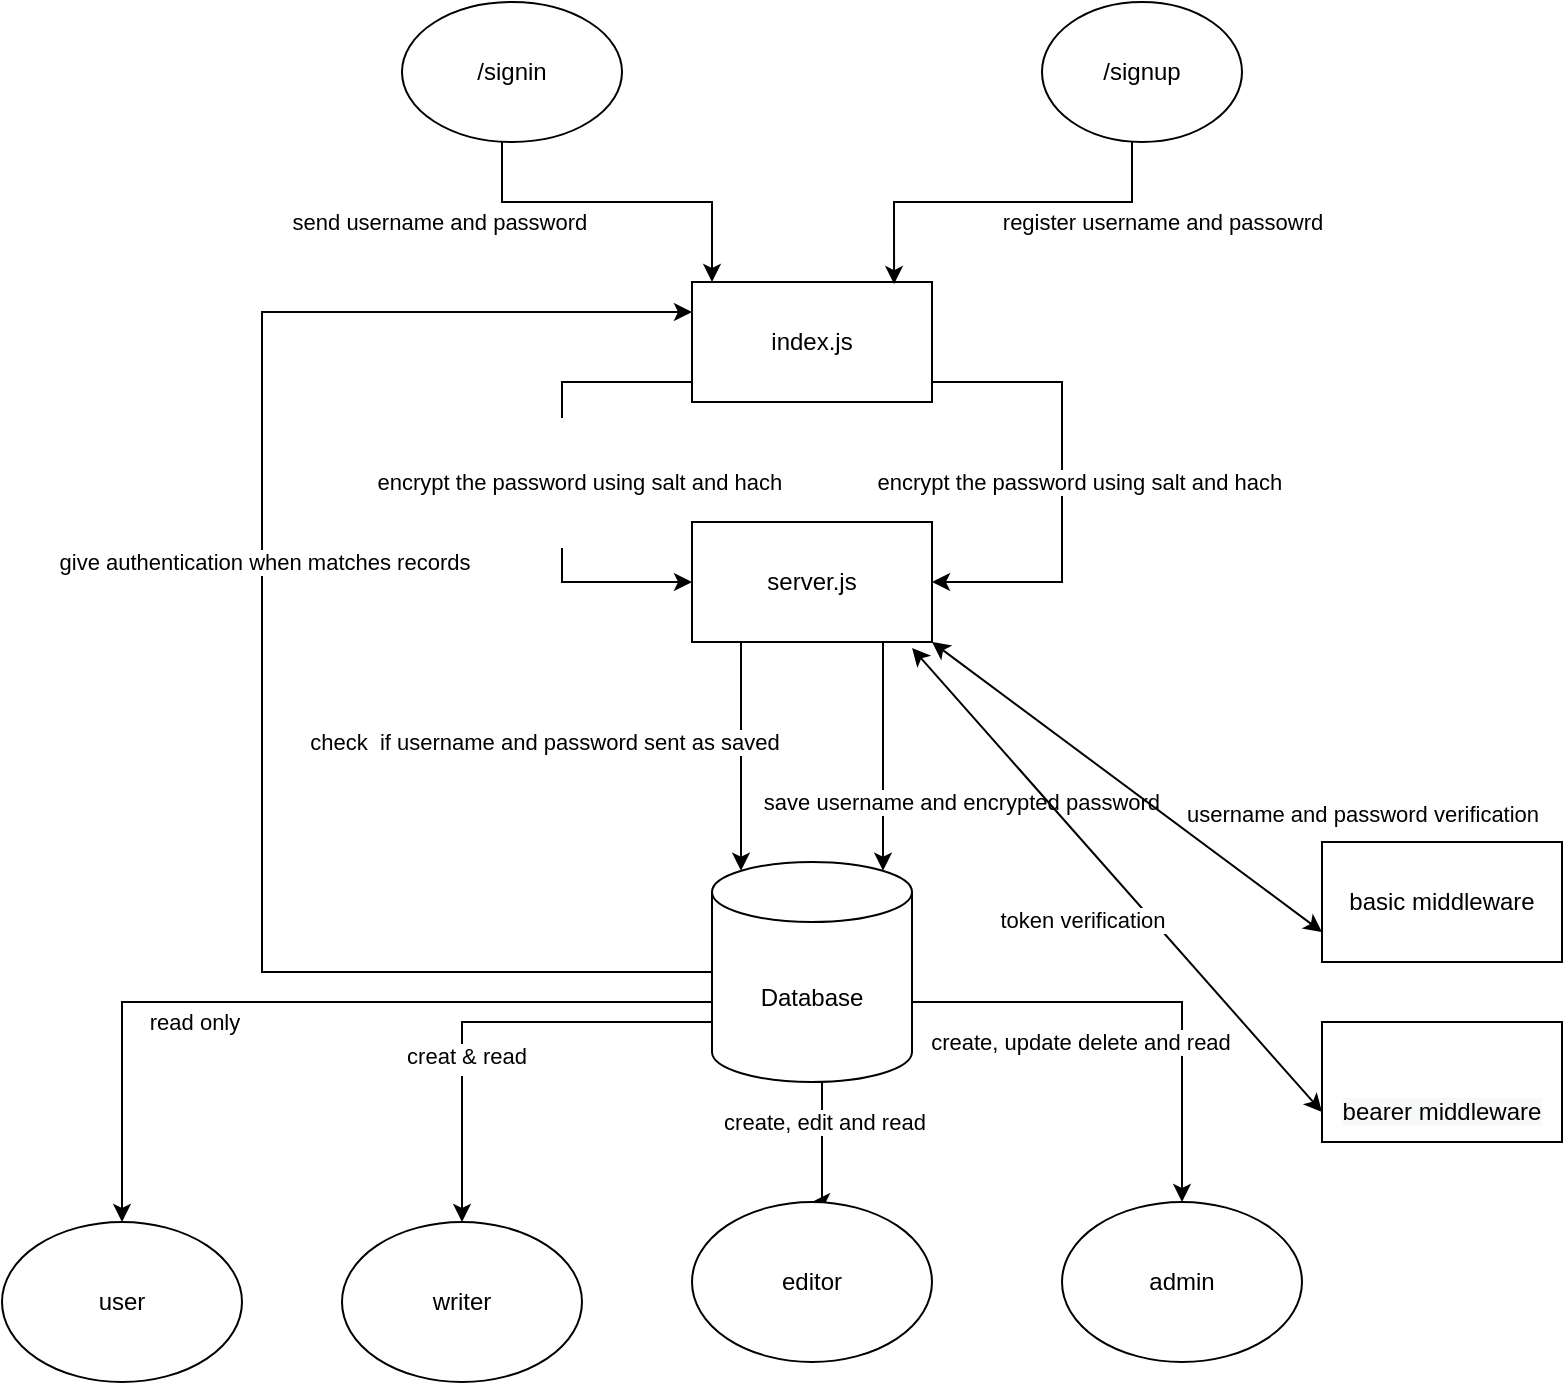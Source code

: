 <mxfile version="14.7.1" type="github">
  <diagram id="c87_UyCaCKkXGZexplx1" name="Page-1">
    <mxGraphModel dx="1422" dy="762" grid="1" gridSize="10" guides="1" tooltips="1" connect="1" arrows="1" fold="1" page="1" pageScale="1" pageWidth="850" pageHeight="1100" math="0" shadow="0">
      <root>
        <mxCell id="0" />
        <mxCell id="1" parent="0" />
        <mxCell id="35YWyhPQQzH-a1Wu1mB6-1" value="" style="edgeStyle=orthogonalEdgeStyle;rounded=0;orthogonalLoop=1;jettySize=auto;html=1;" edge="1" parent="1" source="35YWyhPQQzH-a1Wu1mB6-4" target="35YWyhPQQzH-a1Wu1mB6-9">
          <mxGeometry relative="1" as="geometry">
            <Array as="points">
              <mxPoint x="720" y="220" />
              <mxPoint x="720" y="320" />
            </Array>
          </mxGeometry>
        </mxCell>
        <mxCell id="35YWyhPQQzH-a1Wu1mB6-2" value="encrypt the password using salt and hach&amp;nbsp;" style="edgeLabel;html=1;align=center;verticalAlign=middle;resizable=0;points=[];" vertex="1" connectable="0" parent="35YWyhPQQzH-a1Wu1mB6-1">
          <mxGeometry x="-0.852" y="3" relative="1" as="geometry">
            <mxPoint x="58" y="53" as="offset" />
          </mxGeometry>
        </mxCell>
        <mxCell id="35YWyhPQQzH-a1Wu1mB6-3" value="&#xa;&#xa;&lt;span style=&quot;color: rgb(0, 0, 0); font-family: helvetica; font-size: 11px; font-style: normal; font-weight: 400; letter-spacing: normal; text-align: center; text-indent: 0px; text-transform: none; word-spacing: 0px; background-color: rgb(255, 255, 255); display: inline; float: none;&quot;&gt;encrypt the password using salt and hach&amp;nbsp;&lt;/span&gt;&#xa;&#xa;" style="edgeStyle=orthogonalEdgeStyle;rounded=0;orthogonalLoop=1;jettySize=auto;html=1;" edge="1" parent="1" source="35YWyhPQQzH-a1Wu1mB6-4" target="35YWyhPQQzH-a1Wu1mB6-9">
          <mxGeometry y="10" relative="1" as="geometry">
            <Array as="points">
              <mxPoint x="470" y="220" />
              <mxPoint x="470" y="320" />
            </Array>
            <mxPoint as="offset" />
          </mxGeometry>
        </mxCell>
        <mxCell id="35YWyhPQQzH-a1Wu1mB6-4" value="index.js" style="rounded=0;whiteSpace=wrap;html=1;" vertex="1" parent="1">
          <mxGeometry x="535" y="170" width="120" height="60" as="geometry" />
        </mxCell>
        <mxCell id="35YWyhPQQzH-a1Wu1mB6-5" value="" style="edgeStyle=orthogonalEdgeStyle;rounded=0;orthogonalLoop=1;jettySize=auto;html=1;entryX=0.855;entryY=0;entryDx=0;entryDy=4.35;entryPerimeter=0;" edge="1" parent="1" source="35YWyhPQQzH-a1Wu1mB6-9" target="35YWyhPQQzH-a1Wu1mB6-27">
          <mxGeometry relative="1" as="geometry">
            <Array as="points">
              <mxPoint x="631" y="405" />
            </Array>
          </mxGeometry>
        </mxCell>
        <mxCell id="35YWyhPQQzH-a1Wu1mB6-6" value="save username and encrypted password&amp;nbsp;" style="edgeLabel;html=1;align=center;verticalAlign=middle;resizable=0;points=[];" vertex="1" connectable="0" parent="35YWyhPQQzH-a1Wu1mB6-5">
          <mxGeometry x="0.819" y="2" relative="1" as="geometry">
            <mxPoint x="38" y="-24" as="offset" />
          </mxGeometry>
        </mxCell>
        <mxCell id="35YWyhPQQzH-a1Wu1mB6-7" value="" style="edgeStyle=orthogonalEdgeStyle;rounded=0;orthogonalLoop=1;jettySize=auto;html=1;entryX=0.145;entryY=0;entryDx=0;entryDy=4.35;entryPerimeter=0;" edge="1" parent="1" source="35YWyhPQQzH-a1Wu1mB6-9" target="35YWyhPQQzH-a1Wu1mB6-27">
          <mxGeometry relative="1" as="geometry">
            <Array as="points">
              <mxPoint x="560" y="410" />
            </Array>
          </mxGeometry>
        </mxCell>
        <mxCell id="35YWyhPQQzH-a1Wu1mB6-8" value="check&amp;nbsp; if username and password sent as saved" style="edgeLabel;html=1;align=center;verticalAlign=middle;resizable=0;points=[];" vertex="1" connectable="0" parent="35YWyhPQQzH-a1Wu1mB6-7">
          <mxGeometry x="-0.196" y="1" relative="1" as="geometry">
            <mxPoint x="-100" y="4" as="offset" />
          </mxGeometry>
        </mxCell>
        <mxCell id="35YWyhPQQzH-a1Wu1mB6-9" value="server.js" style="rounded=0;whiteSpace=wrap;html=1;" vertex="1" parent="1">
          <mxGeometry x="535" y="290" width="120" height="60" as="geometry" />
        </mxCell>
        <mxCell id="35YWyhPQQzH-a1Wu1mB6-10" style="edgeStyle=orthogonalEdgeStyle;rounded=0;orthogonalLoop=1;jettySize=auto;html=1;" edge="1" parent="1">
          <mxGeometry relative="1" as="geometry">
            <mxPoint x="440" y="90.003" as="sourcePoint" />
            <mxPoint x="545" y="170" as="targetPoint" />
            <Array as="points">
              <mxPoint x="440" y="130" />
              <mxPoint x="545" y="130" />
            </Array>
          </mxGeometry>
        </mxCell>
        <mxCell id="35YWyhPQQzH-a1Wu1mB6-11" value="send username and password&amp;nbsp;" style="edgeLabel;html=1;align=center;verticalAlign=middle;resizable=0;points=[];" vertex="1" connectable="0" parent="35YWyhPQQzH-a1Wu1mB6-10">
          <mxGeometry x="0.286" y="-2" relative="1" as="geometry">
            <mxPoint x="-109" y="8" as="offset" />
          </mxGeometry>
        </mxCell>
        <mxCell id="35YWyhPQQzH-a1Wu1mB6-12" value="/signin" style="ellipse;whiteSpace=wrap;html=1;" vertex="1" parent="1">
          <mxGeometry x="390" y="30" width="110" height="70" as="geometry" />
        </mxCell>
        <mxCell id="35YWyhPQQzH-a1Wu1mB6-13" style="edgeStyle=orthogonalEdgeStyle;rounded=0;orthogonalLoop=1;jettySize=auto;html=1;entryX=0.842;entryY=0.017;entryDx=0;entryDy=0;entryPerimeter=0;" edge="1" parent="1" source="35YWyhPQQzH-a1Wu1mB6-15" target="35YWyhPQQzH-a1Wu1mB6-4">
          <mxGeometry relative="1" as="geometry">
            <mxPoint x="640" y="160" as="targetPoint" />
            <Array as="points">
              <mxPoint x="755" y="130" />
              <mxPoint x="636" y="130" />
            </Array>
          </mxGeometry>
        </mxCell>
        <mxCell id="35YWyhPQQzH-a1Wu1mB6-14" value="register username and passowrd" style="edgeLabel;html=1;align=center;verticalAlign=middle;resizable=0;points=[];" vertex="1" connectable="0" parent="35YWyhPQQzH-a1Wu1mB6-13">
          <mxGeometry x="-0.348" y="3" relative="1" as="geometry">
            <mxPoint x="47" y="7" as="offset" />
          </mxGeometry>
        </mxCell>
        <mxCell id="35YWyhPQQzH-a1Wu1mB6-15" value="/signup" style="ellipse;whiteSpace=wrap;html=1;" vertex="1" parent="1">
          <mxGeometry x="710" y="30" width="100" height="70" as="geometry" />
        </mxCell>
        <mxCell id="35YWyhPQQzH-a1Wu1mB6-16" style="edgeStyle=orthogonalEdgeStyle;rounded=0;orthogonalLoop=1;jettySize=auto;html=1;entryX=0;entryY=0.25;entryDx=0;entryDy=0;" edge="1" parent="1" source="35YWyhPQQzH-a1Wu1mB6-27" target="35YWyhPQQzH-a1Wu1mB6-4">
          <mxGeometry relative="1" as="geometry">
            <Array as="points">
              <mxPoint x="320" y="515" />
              <mxPoint x="320" y="185" />
            </Array>
          </mxGeometry>
        </mxCell>
        <mxCell id="35YWyhPQQzH-a1Wu1mB6-17" value="give authentication when matches records" style="edgeLabel;html=1;align=center;verticalAlign=middle;resizable=0;points=[];" vertex="1" connectable="0" parent="35YWyhPQQzH-a1Wu1mB6-16">
          <mxGeometry x="0.117" y="-1" relative="1" as="geometry">
            <mxPoint as="offset" />
          </mxGeometry>
        </mxCell>
        <mxCell id="35YWyhPQQzH-a1Wu1mB6-18" style="edgeStyle=orthogonalEdgeStyle;rounded=0;orthogonalLoop=1;jettySize=auto;html=1;entryX=0.5;entryY=0;entryDx=0;entryDy=0;" edge="1" parent="1" source="35YWyhPQQzH-a1Wu1mB6-27" target="35YWyhPQQzH-a1Wu1mB6-34">
          <mxGeometry relative="1" as="geometry">
            <Array as="points">
              <mxPoint x="250" y="530" />
            </Array>
          </mxGeometry>
        </mxCell>
        <mxCell id="35YWyhPQQzH-a1Wu1mB6-19" value="read only" style="edgeLabel;html=1;align=center;verticalAlign=middle;resizable=0;points=[];" vertex="1" connectable="0" parent="35YWyhPQQzH-a1Wu1mB6-18">
          <mxGeometry x="0.175" relative="1" as="geometry">
            <mxPoint x="-21" y="10" as="offset" />
          </mxGeometry>
        </mxCell>
        <mxCell id="35YWyhPQQzH-a1Wu1mB6-20" style="edgeStyle=orthogonalEdgeStyle;rounded=0;orthogonalLoop=1;jettySize=auto;html=1;" edge="1" parent="1" source="35YWyhPQQzH-a1Wu1mB6-27" target="35YWyhPQQzH-a1Wu1mB6-35">
          <mxGeometry relative="1" as="geometry">
            <Array as="points">
              <mxPoint x="420" y="540" />
            </Array>
          </mxGeometry>
        </mxCell>
        <mxCell id="35YWyhPQQzH-a1Wu1mB6-21" value="Text" style="edgeLabel;html=1;align=center;verticalAlign=middle;resizable=0;points=[];" vertex="1" connectable="0" parent="35YWyhPQQzH-a1Wu1mB6-20">
          <mxGeometry x="0.289" relative="1" as="geometry">
            <mxPoint as="offset" />
          </mxGeometry>
        </mxCell>
        <mxCell id="35YWyhPQQzH-a1Wu1mB6-22" value="creat &amp;amp; read" style="edgeLabel;html=1;align=center;verticalAlign=middle;resizable=0;points=[];" vertex="1" connectable="0" parent="35YWyhPQQzH-a1Wu1mB6-20">
          <mxGeometry x="0.262" y="3" relative="1" as="geometry">
            <mxPoint x="-1" as="offset" />
          </mxGeometry>
        </mxCell>
        <mxCell id="35YWyhPQQzH-a1Wu1mB6-23" style="edgeStyle=orthogonalEdgeStyle;rounded=0;orthogonalLoop=1;jettySize=auto;html=1;exitX=0.5;exitY=1;exitDx=0;exitDy=0;exitPerimeter=0;entryX=0.5;entryY=0;entryDx=0;entryDy=0;" edge="1" parent="1" source="35YWyhPQQzH-a1Wu1mB6-27" target="35YWyhPQQzH-a1Wu1mB6-36">
          <mxGeometry relative="1" as="geometry">
            <Array as="points">
              <mxPoint x="600" y="570" />
              <mxPoint x="600" y="630" />
            </Array>
          </mxGeometry>
        </mxCell>
        <mxCell id="35YWyhPQQzH-a1Wu1mB6-24" value="create, edit and read" style="edgeLabel;html=1;align=center;verticalAlign=middle;resizable=0;points=[];" vertex="1" connectable="0" parent="35YWyhPQQzH-a1Wu1mB6-23">
          <mxGeometry x="-0.286" y="1" relative="1" as="geometry">
            <mxPoint as="offset" />
          </mxGeometry>
        </mxCell>
        <mxCell id="35YWyhPQQzH-a1Wu1mB6-25" style="edgeStyle=orthogonalEdgeStyle;rounded=0;orthogonalLoop=1;jettySize=auto;html=1;" edge="1" parent="1" source="35YWyhPQQzH-a1Wu1mB6-27" target="35YWyhPQQzH-a1Wu1mB6-37">
          <mxGeometry relative="1" as="geometry">
            <Array as="points">
              <mxPoint x="780" y="530" />
            </Array>
          </mxGeometry>
        </mxCell>
        <mxCell id="35YWyhPQQzH-a1Wu1mB6-26" value="create, update delete and read" style="edgeLabel;html=1;align=center;verticalAlign=middle;resizable=0;points=[];" vertex="1" connectable="0" parent="35YWyhPQQzH-a1Wu1mB6-25">
          <mxGeometry x="-0.285" y="-3" relative="1" as="geometry">
            <mxPoint y="17" as="offset" />
          </mxGeometry>
        </mxCell>
        <mxCell id="35YWyhPQQzH-a1Wu1mB6-27" value="Database" style="shape=cylinder3;whiteSpace=wrap;html=1;boundedLbl=1;backgroundOutline=1;size=15;" vertex="1" parent="1">
          <mxGeometry x="545" y="460" width="100" height="110" as="geometry" />
        </mxCell>
        <mxCell id="35YWyhPQQzH-a1Wu1mB6-28" value="basic middleware" style="rounded=0;whiteSpace=wrap;html=1;" vertex="1" parent="1">
          <mxGeometry x="850" y="450" width="120" height="60" as="geometry" />
        </mxCell>
        <mxCell id="35YWyhPQQzH-a1Wu1mB6-29" value="&lt;br&gt;&lt;br&gt;&lt;span style=&quot;color: rgb(0 , 0 , 0) ; font-family: &amp;#34;helvetica&amp;#34; ; font-size: 12px ; font-style: normal ; font-weight: 400 ; letter-spacing: normal ; text-align: center ; text-indent: 0px ; text-transform: none ; word-spacing: 0px ; background-color: rgb(248 , 249 , 250) ; display: inline ; float: none&quot;&gt;bearer middleware&lt;/span&gt;&lt;br&gt;" style="rounded=0;whiteSpace=wrap;html=1;" vertex="1" parent="1">
          <mxGeometry x="850" y="540" width="120" height="60" as="geometry" />
        </mxCell>
        <mxCell id="35YWyhPQQzH-a1Wu1mB6-30" value="" style="endArrow=classic;startArrow=classic;html=1;exitX=0;exitY=0.75;exitDx=0;exitDy=0;entryX=1;entryY=1;entryDx=0;entryDy=0;" edge="1" parent="1" source="35YWyhPQQzH-a1Wu1mB6-28" target="35YWyhPQQzH-a1Wu1mB6-9">
          <mxGeometry width="50" height="50" relative="1" as="geometry">
            <mxPoint x="570" y="300" as="sourcePoint" />
            <mxPoint x="620" y="250" as="targetPoint" />
          </mxGeometry>
        </mxCell>
        <mxCell id="35YWyhPQQzH-a1Wu1mB6-31" value="username and password verification" style="edgeLabel;html=1;align=center;verticalAlign=middle;resizable=0;points=[];" vertex="1" connectable="0" parent="35YWyhPQQzH-a1Wu1mB6-30">
          <mxGeometry x="-0.195" y="-1" relative="1" as="geometry">
            <mxPoint x="98" as="offset" />
          </mxGeometry>
        </mxCell>
        <mxCell id="35YWyhPQQzH-a1Wu1mB6-32" value="" style="endArrow=classic;startArrow=classic;html=1;exitX=0;exitY=0.75;exitDx=0;exitDy=0;entryX=0.917;entryY=1.05;entryDx=0;entryDy=0;entryPerimeter=0;" edge="1" parent="1" source="35YWyhPQQzH-a1Wu1mB6-29" target="35YWyhPQQzH-a1Wu1mB6-9">
          <mxGeometry width="50" height="50" relative="1" as="geometry">
            <mxPoint x="570" y="300" as="sourcePoint" />
            <mxPoint x="620" y="250" as="targetPoint" />
          </mxGeometry>
        </mxCell>
        <mxCell id="35YWyhPQQzH-a1Wu1mB6-33" value="token verification" style="edgeLabel;html=1;align=center;verticalAlign=middle;resizable=0;points=[];" vertex="1" connectable="0" parent="35YWyhPQQzH-a1Wu1mB6-32">
          <mxGeometry x="-0.167" y="1" relative="1" as="geometry">
            <mxPoint x="-34" as="offset" />
          </mxGeometry>
        </mxCell>
        <mxCell id="35YWyhPQQzH-a1Wu1mB6-34" value="user" style="ellipse;whiteSpace=wrap;html=1;" vertex="1" parent="1">
          <mxGeometry x="190" y="640" width="120" height="80" as="geometry" />
        </mxCell>
        <mxCell id="35YWyhPQQzH-a1Wu1mB6-35" value="writer" style="ellipse;whiteSpace=wrap;html=1;" vertex="1" parent="1">
          <mxGeometry x="360" y="640" width="120" height="80" as="geometry" />
        </mxCell>
        <mxCell id="35YWyhPQQzH-a1Wu1mB6-36" value="editor" style="ellipse;whiteSpace=wrap;html=1;" vertex="1" parent="1">
          <mxGeometry x="535" y="630" width="120" height="80" as="geometry" />
        </mxCell>
        <mxCell id="35YWyhPQQzH-a1Wu1mB6-37" value="admin" style="ellipse;whiteSpace=wrap;html=1;" vertex="1" parent="1">
          <mxGeometry x="720" y="630" width="120" height="80" as="geometry" />
        </mxCell>
      </root>
    </mxGraphModel>
  </diagram>
</mxfile>
